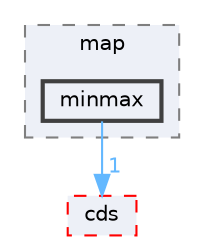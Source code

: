 digraph "external/libcds/test/stress/map/minmax"
{
 // LATEX_PDF_SIZE
  bgcolor="transparent";
  edge [fontname=Helvetica,fontsize=10,labelfontname=Helvetica,labelfontsize=10];
  node [fontname=Helvetica,fontsize=10,shape=box,height=0.2,width=0.4];
  compound=true
  subgraph clusterdir_bbbed77a44dcb5e01806f53631a2b293 {
    graph [ bgcolor="#edf0f7", pencolor="grey50", label="map", fontname=Helvetica,fontsize=10 style="filled,dashed", URL="dir_bbbed77a44dcb5e01806f53631a2b293.html",tooltip=""]
  dir_fb975207bc89efcfba29b27637e44d18 [label="minmax", fillcolor="#edf0f7", color="grey25", style="filled,bold", URL="dir_fb975207bc89efcfba29b27637e44d18.html",tooltip=""];
  }
  dir_fcf032bbf40cb4a20f944ac15896063c [label="cds", fillcolor="#edf0f7", color="red", style="filled,dashed", URL="dir_fcf032bbf40cb4a20f944ac15896063c.html",tooltip=""];
  dir_fb975207bc89efcfba29b27637e44d18->dir_fcf032bbf40cb4a20f944ac15896063c [headlabel="1", labeldistance=1.5 headhref="dir_000488_000111.html" href="dir_000488_000111.html" color="steelblue1" fontcolor="steelblue1"];
}
